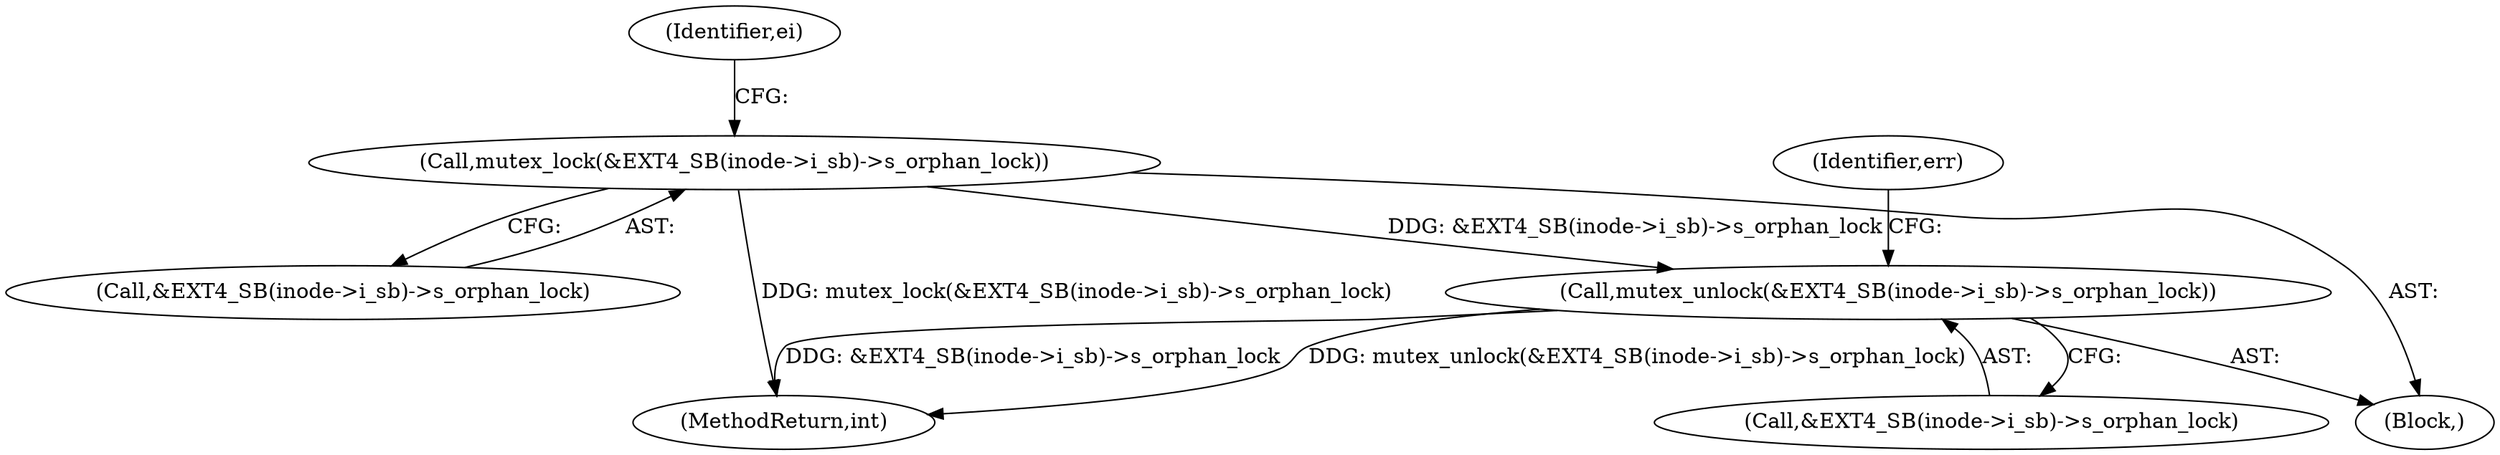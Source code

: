 digraph "0_linux_c9b92530a723ac5ef8e352885a1862b18f31b2f5_0@API" {
"1000127" [label="(Call,mutex_lock(&EXT4_SB(inode->i_sb)->s_orphan_lock))"];
"1000283" [label="(Call,mutex_unlock(&EXT4_SB(inode->i_sb)->s_orphan_lock))"];
"1000127" [label="(Call,mutex_lock(&EXT4_SB(inode->i_sb)->s_orphan_lock))"];
"1000284" [label="(Call,&EXT4_SB(inode->i_sb)->s_orphan_lock)"];
"1000283" [label="(Call,mutex_unlock(&EXT4_SB(inode->i_sb)->s_orphan_lock))"];
"1000128" [label="(Call,&EXT4_SB(inode->i_sb)->s_orphan_lock)"];
"1000105" [label="(Block,)"];
"1000292" [label="(Identifier,err)"];
"1000299" [label="(MethodReturn,int)"];
"1000139" [label="(Identifier,ei)"];
"1000127" -> "1000105"  [label="AST: "];
"1000127" -> "1000128"  [label="CFG: "];
"1000128" -> "1000127"  [label="AST: "];
"1000139" -> "1000127"  [label="CFG: "];
"1000127" -> "1000299"  [label="DDG: mutex_lock(&EXT4_SB(inode->i_sb)->s_orphan_lock)"];
"1000127" -> "1000283"  [label="DDG: &EXT4_SB(inode->i_sb)->s_orphan_lock"];
"1000283" -> "1000105"  [label="AST: "];
"1000283" -> "1000284"  [label="CFG: "];
"1000284" -> "1000283"  [label="AST: "];
"1000292" -> "1000283"  [label="CFG: "];
"1000283" -> "1000299"  [label="DDG: &EXT4_SB(inode->i_sb)->s_orphan_lock"];
"1000283" -> "1000299"  [label="DDG: mutex_unlock(&EXT4_SB(inode->i_sb)->s_orphan_lock)"];
}
